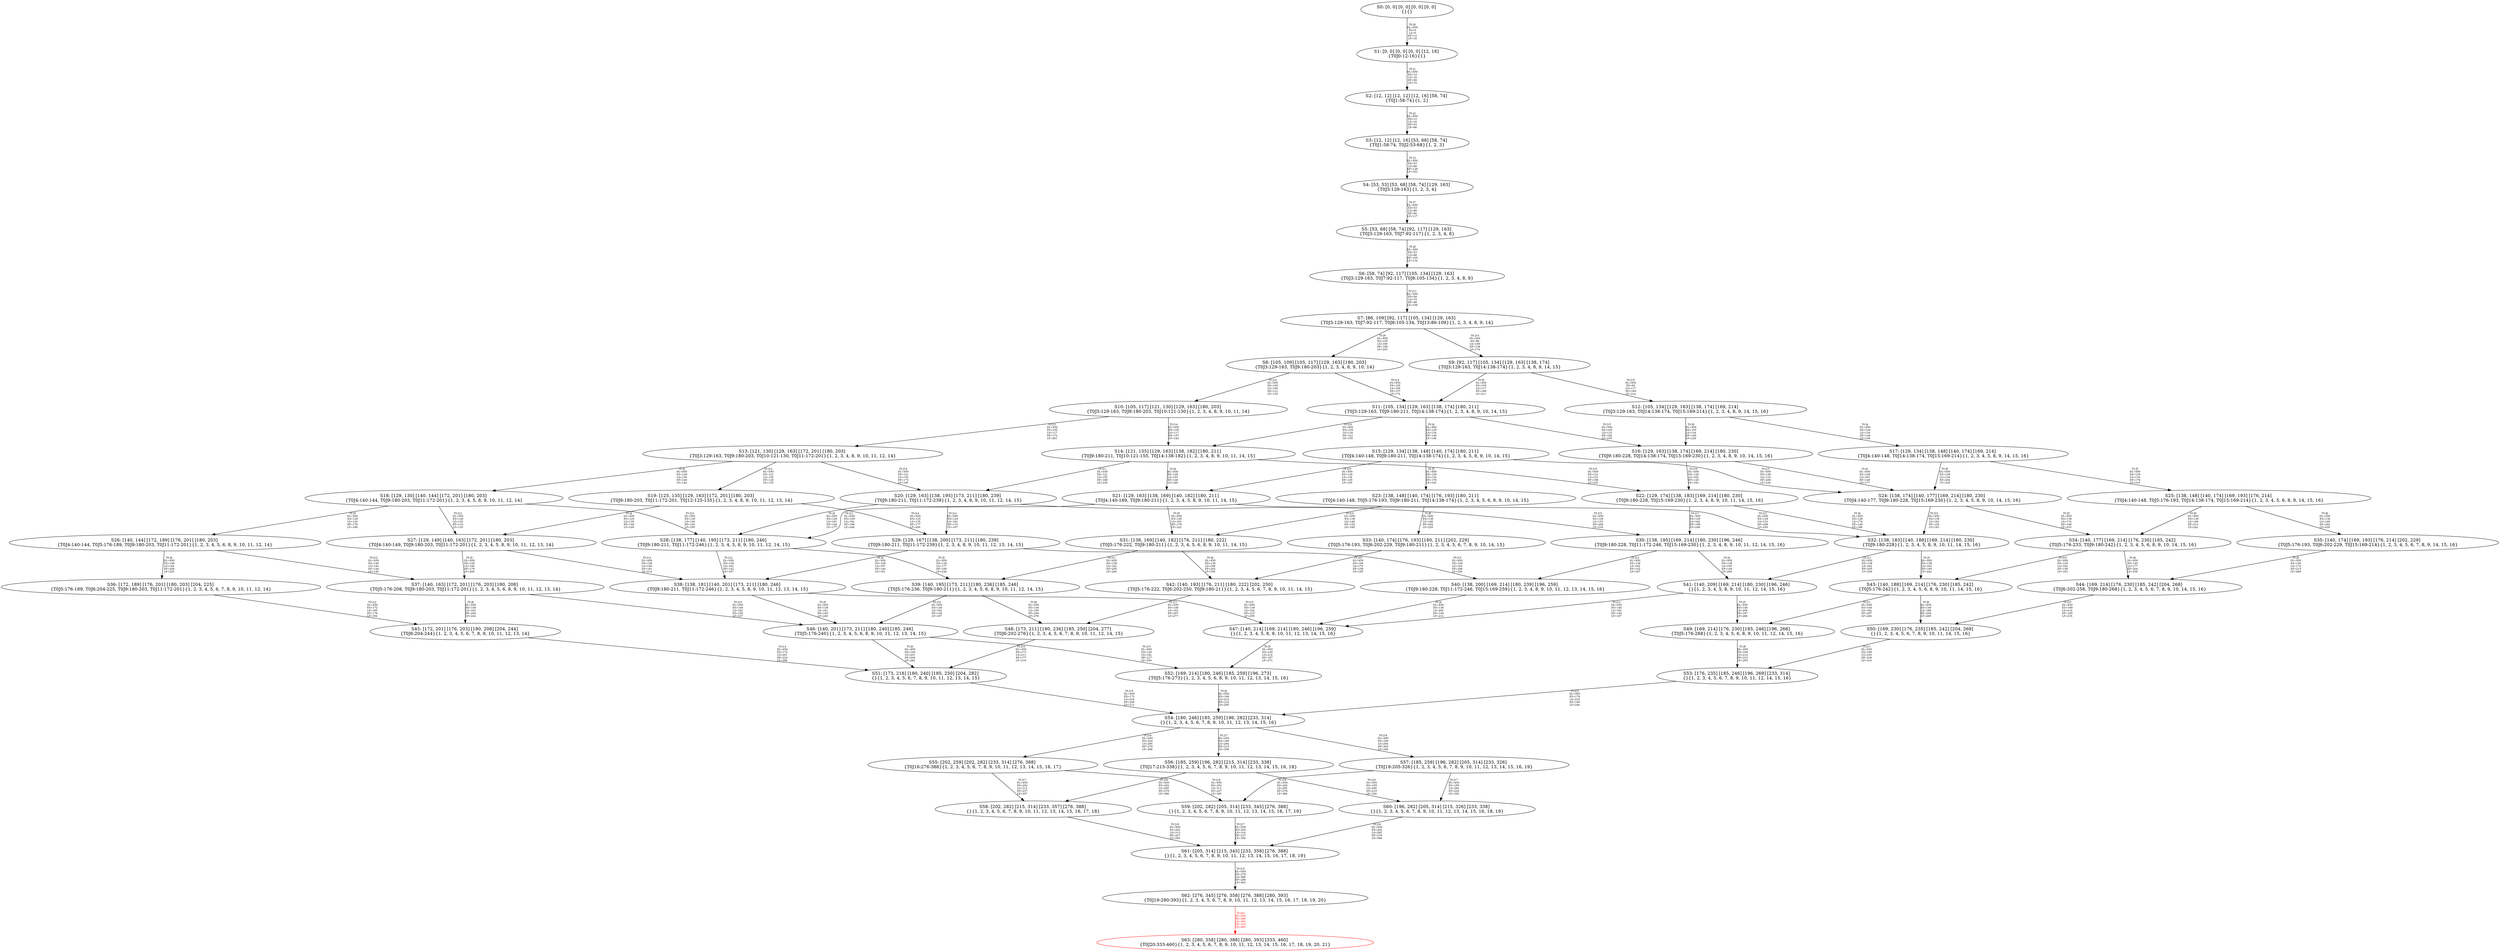 digraph {
	S0[label="S0: [0, 0] [0, 0] [0, 0] [0, 0] \n{}{}"];
	S1[label="S1: [0, 0] [0, 0] [0, 0] [12, 16] \n{T0J0:12-16}{1}"];
	S2[label="S2: [12, 12] [12, 12] [12, 16] [58, 74] \n{T0J1:58-74}{1, 2}"];
	S3[label="S3: [12, 12] [12, 16] [53, 68] [58, 74] \n{T0J1:58-74, T0J2:53-68}{1, 2, 3}"];
	S4[label="S4: [53, 53] [53, 68] [58, 74] [129, 163] \n{T0J3:129-163}{1, 2, 3, 4}"];
	S5[label="S5: [53, 68] [58, 74] [92, 117] [129, 163] \n{T0J3:129-163, T0J7:92-117}{1, 2, 3, 4, 8}"];
	S6[label="S6: [58, 74] [92, 117] [105, 134] [129, 163] \n{T0J3:129-163, T0J7:92-117, T0J8:105-134}{1, 2, 3, 4, 8, 9}"];
	S7[label="S7: [86, 109] [92, 117] [105, 134] [129, 163] \n{T0J3:129-163, T0J7:92-117, T0J8:105-134, T0J13:86-109}{1, 2, 3, 4, 8, 9, 14}"];
	S8[label="S8: [105, 109] [105, 117] [129, 163] [180, 203] \n{T0J3:129-163, T0J9:180-203}{1, 2, 3, 4, 8, 9, 10, 14}"];
	S9[label="S9: [92, 117] [105, 134] [129, 163] [138, 174] \n{T0J3:129-163, T0J14:138-174}{1, 2, 3, 4, 8, 9, 14, 15}"];
	S10[label="S10: [105, 117] [121, 130] [129, 163] [180, 203] \n{T0J3:129-163, T0J9:180-203, T0J10:121-130}{1, 2, 3, 4, 8, 9, 10, 11, 14}"];
	S11[label="S11: [105, 134] [129, 163] [138, 174] [180, 211] \n{T0J3:129-163, T0J9:180-211, T0J14:138-174}{1, 2, 3, 4, 8, 9, 10, 14, 15}"];
	S12[label="S12: [105, 134] [129, 163] [138, 174] [169, 214] \n{T0J3:129-163, T0J14:138-174, T0J15:169-214}{1, 2, 3, 4, 8, 9, 14, 15, 16}"];
	S13[label="S13: [121, 130] [129, 163] [172, 201] [180, 203] \n{T0J3:129-163, T0J9:180-203, T0J10:121-130, T0J11:172-201}{1, 2, 3, 4, 8, 9, 10, 11, 12, 14}"];
	S14[label="S14: [121, 155] [129, 163] [138, 182] [180, 211] \n{T0J9:180-211, T0J10:121-155, T0J14:138-182}{1, 2, 3, 4, 8, 9, 10, 11, 14, 15}"];
	S15[label="S15: [129, 134] [138, 148] [140, 174] [180, 211] \n{T0J4:140-148, T0J9:180-211, T0J14:138-174}{1, 2, 3, 4, 5, 8, 9, 10, 14, 15}"];
	S16[label="S16: [129, 163] [138, 174] [169, 214] [180, 230] \n{T0J9:180-228, T0J14:138-174, T0J15:169-230}{1, 2, 3, 4, 8, 9, 10, 14, 15, 16}"];
	S17[label="S17: [129, 134] [138, 148] [140, 174] [169, 214] \n{T0J4:140-148, T0J14:138-174, T0J15:169-214}{1, 2, 3, 4, 5, 8, 9, 14, 15, 16}"];
	S18[label="S18: [129, 130] [140, 144] [172, 201] [180, 203] \n{T0J4:140-144, T0J9:180-203, T0J11:172-201}{1, 2, 3, 4, 5, 8, 9, 10, 11, 12, 14}"];
	S19[label="S19: [125, 135] [129, 163] [172, 201] [180, 203] \n{T0J9:180-203, T0J11:172-201, T0J12:125-135}{1, 2, 3, 4, 8, 9, 10, 11, 12, 13, 14}"];
	S20[label="S20: [129, 163] [138, 195] [173, 211] [180, 239] \n{T0J9:180-211, T0J11:172-239}{1, 2, 3, 4, 8, 9, 10, 11, 12, 14, 15}"];
	S21[label="S21: [129, 163] [138, 169] [140, 182] [180, 211] \n{T0J4:140-169, T0J9:180-211}{1, 2, 3, 4, 5, 8, 9, 10, 11, 14, 15}"];
	S22[label="S22: [129, 174] [138, 183] [169, 214] [180, 230] \n{T0J9:180-228, T0J15:169-230}{1, 2, 3, 4, 8, 9, 10, 11, 14, 15, 16}"];
	S23[label="S23: [138, 148] [140, 174] [176, 193] [180, 211] \n{T0J4:140-148, T0J5:176-193, T0J9:180-211, T0J14:138-174}{1, 2, 3, 4, 5, 6, 8, 9, 10, 14, 15}"];
	S24[label="S24: [138, 174] [140, 177] [169, 214] [180, 230] \n{T0J4:140-177, T0J9:180-228, T0J15:169-230}{1, 2, 3, 4, 5, 8, 9, 10, 14, 15, 16}"];
	S25[label="S25: [138, 148] [140, 174] [169, 193] [176, 214] \n{T0J4:140-148, T0J5:176-193, T0J14:138-174, T0J15:169-214}{1, 2, 3, 4, 5, 6, 8, 9, 14, 15, 16}"];
	S26[label="S26: [140, 144] [172, 189] [176, 201] [180, 203] \n{T0J4:140-144, T0J5:176-189, T0J9:180-203, T0J11:172-201}{1, 2, 3, 4, 5, 6, 8, 9, 10, 11, 12, 14}"];
	S27[label="S27: [129, 149] [140, 163] [172, 201] [180, 203] \n{T0J4:140-149, T0J9:180-203, T0J11:172-201}{1, 2, 3, 4, 5, 8, 9, 10, 11, 12, 13, 14}"];
	S28[label="S28: [138, 177] [140, 195] [173, 211] [180, 246] \n{T0J9:180-211, T0J11:172-246}{1, 2, 3, 4, 5, 8, 9, 10, 11, 12, 14, 15}"];
	S29[label="S29: [129, 167] [138, 200] [173, 211] [180, 239] \n{T0J9:180-211, T0J11:172-239}{1, 2, 3, 4, 8, 9, 10, 11, 12, 13, 14, 15}"];
	S30[label="S30: [138, 195] [169, 214] [180, 230] [196, 246] \n{T0J9:180-228, T0J11:172-246, T0J15:169-230}{1, 2, 3, 4, 8, 9, 10, 11, 12, 14, 15, 16}"];
	S31[label="S31: [138, 169] [140, 182] [176, 211] [180, 222] \n{T0J5:176-222, T0J9:180-211}{1, 2, 3, 4, 5, 6, 8, 9, 10, 11, 14, 15}"];
	S32[label="S32: [138, 183] [140, 188] [169, 214] [180, 230] \n{T0J9:180-228}{1, 2, 3, 4, 5, 8, 9, 10, 11, 14, 15, 16}"];
	S33[label="S33: [140, 174] [176, 193] [180, 211] [202, 229] \n{T0J5:176-193, T0J6:202-229, T0J9:180-211}{1, 2, 3, 4, 5, 6, 7, 8, 9, 10, 14, 15}"];
	S34[label="S34: [140, 177] [169, 214] [176, 230] [185, 242] \n{T0J5:176-233, T0J9:180-242}{1, 2, 3, 4, 5, 6, 8, 9, 10, 14, 15, 16}"];
	S35[label="S35: [140, 174] [169, 193] [176, 214] [202, 229] \n{T0J5:176-193, T0J6:202-229, T0J15:169-214}{1, 2, 3, 4, 5, 6, 7, 8, 9, 14, 15, 16}"];
	S36[label="S36: [172, 189] [176, 201] [180, 203] [204, 225] \n{T0J5:176-189, T0J6:204-225, T0J9:180-203, T0J11:172-201}{1, 2, 3, 4, 5, 6, 7, 8, 9, 10, 11, 12, 14}"];
	S37[label="S37: [140, 163] [172, 201] [176, 203] [180, 208] \n{T0J5:176-208, T0J9:180-203, T0J11:172-201}{1, 2, 3, 4, 5, 6, 8, 9, 10, 11, 12, 13, 14}"];
	S38[label="S38: [138, 181] [140, 201] [173, 211] [180, 246] \n{T0J9:180-211, T0J11:172-246}{1, 2, 3, 4, 5, 8, 9, 10, 11, 12, 13, 14, 15}"];
	S39[label="S39: [140, 195] [173, 211] [180, 236] [185, 246] \n{T0J5:176-236, T0J9:180-211}{1, 2, 3, 4, 5, 6, 8, 9, 10, 11, 12, 14, 15}"];
	S40[label="S40: [138, 200] [169, 214] [180, 239] [196, 259] \n{T0J9:180-228, T0J11:172-246, T0J15:169-259}{1, 2, 3, 4, 8, 9, 10, 11, 12, 13, 14, 15, 16}"];
	S41[label="S41: [140, 209] [169, 214] [180, 230] [196, 246] \n{}{1, 2, 3, 4, 5, 8, 9, 10, 11, 12, 14, 15, 16}"];
	S42[label="S42: [140, 193] [176, 211] [180, 222] [202, 250] \n{T0J5:176-222, T0J6:202-250, T0J9:180-211}{1, 2, 3, 4, 5, 6, 7, 8, 9, 10, 11, 14, 15}"];
	S43[label="S43: [140, 188] [169, 214] [176, 230] [185, 242] \n{T0J5:176-242}{1, 2, 3, 4, 5, 6, 8, 9, 10, 11, 14, 15, 16}"];
	S44[label="S44: [169, 214] [176, 230] [185, 242] [204, 268] \n{T0J6:202-258, T0J9:180-268}{1, 2, 3, 4, 5, 6, 7, 8, 9, 10, 14, 15, 16}"];
	S45[label="S45: [172, 201] [176, 203] [180, 208] [204, 244] \n{T0J6:204-244}{1, 2, 3, 4, 5, 6, 7, 8, 9, 10, 11, 12, 13, 14}"];
	S46[label="S46: [140, 201] [173, 211] [180, 240] [185, 246] \n{T0J5:176-240}{1, 2, 3, 4, 5, 6, 8, 9, 10, 11, 12, 13, 14, 15}"];
	S47[label="S47: [140, 214] [169, 214] [180, 246] [196, 259] \n{}{1, 2, 3, 4, 5, 8, 9, 10, 11, 12, 13, 14, 15, 16}"];
	S48[label="S48: [173, 211] [180, 236] [185, 250] [204, 277] \n{T0J6:202-276}{1, 2, 3, 4, 5, 6, 7, 8, 9, 10, 11, 12, 14, 15}"];
	S49[label="S49: [169, 214] [176, 230] [185, 246] [196, 268] \n{T0J5:176-268}{1, 2, 3, 4, 5, 6, 8, 9, 10, 11, 12, 14, 15, 16}"];
	S50[label="S50: [169, 230] [176, 235] [185, 242] [204, 269] \n{}{1, 2, 3, 4, 5, 6, 7, 8, 9, 10, 11, 14, 15, 16}"];
	S51[label="S51: [173, 216] [180, 240] [185, 250] [204, 282] \n{}{1, 2, 3, 4, 5, 6, 7, 8, 9, 10, 11, 12, 13, 14, 15}"];
	S52[label="S52: [169, 214] [180, 246] [185, 259] [196, 273] \n{T0J5:176-273}{1, 2, 3, 4, 5, 6, 8, 9, 10, 11, 12, 13, 14, 15, 16}"];
	S53[label="S53: [176, 235] [185, 246] [196, 269] [233, 314] \n{}{1, 2, 3, 4, 5, 6, 7, 8, 9, 10, 11, 12, 14, 15, 16}"];
	S54[label="S54: [180, 246] [185, 259] [196, 282] [233, 314] \n{}{1, 2, 3, 4, 5, 6, 7, 8, 9, 10, 11, 12, 13, 14, 15, 16}"];
	S55[label="S55: [202, 259] [202, 282] [233, 314] [276, 388] \n{T0J16:276-388}{1, 2, 3, 4, 5, 6, 7, 8, 9, 10, 11, 12, 13, 14, 15, 16, 17}"];
	S56[label="S56: [185, 259] [196, 282] [215, 314] [233, 338] \n{T0J17:215-338}{1, 2, 3, 4, 5, 6, 7, 8, 9, 10, 11, 12, 13, 14, 15, 16, 18}"];
	S57[label="S57: [185, 259] [196, 282] [205, 314] [233, 326] \n{T0J18:205-326}{1, 2, 3, 4, 5, 6, 7, 8, 9, 10, 11, 12, 13, 14, 15, 16, 19}"];
	S58[label="S58: [202, 282] [215, 314] [233, 357] [276, 388] \n{}{1, 2, 3, 4, 5, 6, 7, 8, 9, 10, 11, 12, 13, 14, 15, 16, 17, 18}"];
	S59[label="S59: [202, 282] [205, 314] [233, 345] [276, 388] \n{}{1, 2, 3, 4, 5, 6, 7, 8, 9, 10, 11, 12, 13, 14, 15, 16, 17, 19}"];
	S60[label="S60: [196, 282] [205, 314] [215, 326] [233, 338] \n{}{1, 2, 3, 4, 5, 6, 7, 8, 9, 10, 11, 12, 13, 14, 15, 16, 18, 19}"];
	S61[label="S61: [205, 314] [215, 345] [233, 358] [276, 388] \n{}{1, 2, 3, 4, 5, 6, 7, 8, 9, 10, 11, 12, 13, 14, 15, 16, 17, 18, 19}"];
	S62[label="S62: [276, 345] [276, 358] [276, 388] [280, 393] \n{T0J19:280-393}{1, 2, 3, 4, 5, 6, 7, 8, 9, 10, 11, 12, 13, 14, 15, 16, 17, 18, 19, 20}"];
	S63[label="S63: [280, 358] [280, 388] [280, 393] [333, 460] \n{T0J20:333-460}{1, 2, 3, 4, 5, 6, 7, 8, 9, 10, 11, 12, 13, 14, 15, 16, 17, 18, 19, 20, 21}"];
	S0 -> S1[label="T0 J0\nDL=450\nES=0\nLS=0\nEF=12\nLF=16",fontsize=8];
	S1 -> S2[label="T0 J1\nDL=450\nES=12\nLS=16\nEF=58\nLF=74",fontsize=8];
	S2 -> S3[label="T0 J2\nDL=450\nES=12\nLS=16\nEF=53\nLF=68",fontsize=8];
	S3 -> S4[label="T0 J3\nDL=450\nES=53\nLS=68\nEF=129\nLF=163",fontsize=8];
	S4 -> S5[label="T0 J7\nDL=450\nES=53\nLS=68\nEF=92\nLF=117",fontsize=8];
	S5 -> S6[label="T0 J8\nDL=450\nES=53\nLS=68\nEF=105\nLF=134",fontsize=8];
	S6 -> S7[label="T0 J13\nDL=450\nES=58\nLS=74\nEF=86\nLF=109",fontsize=8];
	S7 -> S8[label="T0 J9\nDL=450\nES=105\nLS=109\nEF=180\nLF=203",fontsize=8];
	S7 -> S9[label="T0 J14\nDL=450\nES=86\nLS=109\nEF=138\nLF=174",fontsize=8];
	S8 -> S10[label="T0 J10\nDL=450\nES=105\nLS=109\nEF=121\nLF=130",fontsize=8];
	S8 -> S11[label="T0 J14\nDL=450\nES=105\nLS=109\nEF=157\nLF=174",fontsize=8];
	S9 -> S11[label="T0 J9\nDL=450\nES=105\nLS=117\nEF=180\nLF=211",fontsize=8];
	S9 -> S12[label="T0 J15\nDL=450\nES=92\nLS=117\nEF=169\nLF=214",fontsize=8];
	S10 -> S13[label="T0 J11\nDL=450\nES=105\nLS=117\nEF=172\nLF=201",fontsize=8];
	S10 -> S14[label="T0 J14\nDL=450\nES=105\nLS=117\nEF=157\nLF=182",fontsize=8];
	S11 -> S15[label="T0 J4\nDL=450\nES=129\nLS=134\nEF=140\nLF=148",fontsize=8];
	S11 -> S14[label="T0 J10\nDL=450\nES=105\nLS=134\nEF=121\nLF=155",fontsize=8];
	S11 -> S16[label="T0 J15\nDL=450\nES=105\nLS=133\nEF=182\nLF=230",fontsize=8];
	S12 -> S17[label="T0 J4\nDL=450\nES=129\nLS=134\nEF=140\nLF=148",fontsize=8];
	S12 -> S16[label="T0 J9\nDL=450\nES=105\nLS=134\nEF=180\nLF=228",fontsize=8];
	S13 -> S18[label="T0 J4\nDL=450\nES=129\nLS=130\nEF=140\nLF=144",fontsize=8];
	S13 -> S19[label="T0 J12\nDL=450\nES=121\nLS=130\nEF=125\nLF=135",fontsize=8];
	S13 -> S20[label="T0 J14\nDL=450\nES=121\nLS=130\nEF=173\nLF=195",fontsize=8];
	S14 -> S21[label="T0 J4\nDL=450\nES=129\nLS=155\nEF=140\nLF=169",fontsize=8];
	S14 -> S20[label="T0 J11\nDL=450\nES=121\nLS=155\nEF=188\nLF=239",fontsize=8];
	S14 -> S22[label="T0 J15\nDL=450\nES=121\nLS=133\nEF=198\nLF=230",fontsize=8];
	S15 -> S23[label="T0 J5\nDL=450\nES=129\nLS=134\nEF=176\nLF=193",fontsize=8];
	S15 -> S21[label="T0 J10\nDL=450\nES=129\nLS=134\nEF=145\nLF=155",fontsize=8];
	S15 -> S24[label="T0 J15\nDL=450\nES=129\nLS=133\nEF=206\nLF=230",fontsize=8];
	S16 -> S24[label="T0 J4\nDL=450\nES=129\nLS=163\nEF=140\nLF=177",fontsize=8];
	S16 -> S22[label="T0 J10\nDL=450\nES=129\nLS=162\nEF=145\nLF=183",fontsize=8];
	S17 -> S25[label="T0 J5\nDL=450\nES=129\nLS=134\nEF=176\nLF=193",fontsize=8];
	S17 -> S24[label="T0 J9\nDL=450\nES=129\nLS=134\nEF=204\nLF=228",fontsize=8];
	S18 -> S26[label="T0 J5\nDL=450\nES=129\nLS=130\nEF=176\nLF=189",fontsize=8];
	S18 -> S27[label="T0 J12\nDL=450\nES=129\nLS=130\nEF=133\nLF=135",fontsize=8];
	S18 -> S28[label="T0 J14\nDL=450\nES=129\nLS=130\nEF=181\nLF=195",fontsize=8];
	S19 -> S27[label="T0 J4\nDL=450\nES=129\nLS=135\nEF=140\nLF=149",fontsize=8];
	S19 -> S29[label="T0 J14\nDL=450\nES=125\nLS=135\nEF=177\nLF=200",fontsize=8];
	S20 -> S28[label="T0 J4\nDL=450\nES=129\nLS=163\nEF=140\nLF=177",fontsize=8];
	S20 -> S29[label="T0 J12\nDL=450\nES=129\nLS=162\nEF=133\nLF=167",fontsize=8];
	S20 -> S30[label="T0 J15\nDL=450\nES=129\nLS=133\nEF=206\nLF=230",fontsize=8];
	S21 -> S31[label="T0 J5\nDL=450\nES=129\nLS=163\nEF=176\nLF=222",fontsize=8];
	S21 -> S28[label="T0 J11\nDL=450\nES=129\nLS=162\nEF=196\nLF=246",fontsize=8];
	S21 -> S32[label="T0 J15\nDL=450\nES=129\nLS=133\nEF=206\nLF=230",fontsize=8];
	S22 -> S32[label="T0 J4\nDL=450\nES=129\nLS=174\nEF=140\nLF=188",fontsize=8];
	S22 -> S30[label="T0 J11\nDL=450\nES=129\nLS=162\nEF=196\nLF=246",fontsize=8];
	S23 -> S33[label="T0 J6\nDL=450\nES=138\nLS=148\nEF=202\nLF=229",fontsize=8];
	S23 -> S31[label="T0 J10\nDL=450\nES=138\nLS=148\nEF=154\nLF=169",fontsize=8];
	S24 -> S34[label="T0 J5\nDL=450\nES=138\nLS=174\nEF=185\nLF=233",fontsize=8];
	S24 -> S32[label="T0 J10\nDL=450\nES=138\nLS=162\nEF=154\nLF=183",fontsize=8];
	S25 -> S35[label="T0 J6\nDL=450\nES=138\nLS=148\nEF=202\nLF=229",fontsize=8];
	S25 -> S34[label="T0 J9\nDL=450\nES=138\nLS=148\nEF=213\nLF=242",fontsize=8];
	S26 -> S36[label="T0 J6\nDL=450\nES=140\nLS=144\nEF=204\nLF=225",fontsize=8];
	S26 -> S37[label="T0 J12\nDL=450\nES=140\nLS=144\nEF=144\nLF=149",fontsize=8];
	S27 -> S37[label="T0 J5\nDL=450\nES=129\nLS=149\nEF=176\nLF=208",fontsize=8];
	S27 -> S38[label="T0 J14\nDL=450\nES=129\nLS=149\nEF=181\nLF=214",fontsize=8];
	S28 -> S39[label="T0 J5\nDL=450\nES=138\nLS=177\nEF=185\nLF=236",fontsize=8];
	S28 -> S38[label="T0 J12\nDL=450\nES=138\nLS=162\nEF=142\nLF=167",fontsize=8];
	S29 -> S38[label="T0 J4\nDL=450\nES=129\nLS=167\nEF=140\nLF=181",fontsize=8];
	S29 -> S40[label="T0 J15\nDL=450\nES=129\nLS=162\nEF=206\nLF=259",fontsize=8];
	S30 -> S41[label="T0 J4\nDL=450\nES=138\nLS=195\nEF=149\nLF=209",fontsize=8];
	S30 -> S40[label="T0 J12\nDL=450\nES=138\nLS=162\nEF=142\nLF=167",fontsize=8];
	S31 -> S42[label="T0 J6\nDL=450\nES=138\nLS=169\nEF=202\nLF=250",fontsize=8];
	S31 -> S39[label="T0 J11\nDL=450\nES=138\nLS=162\nEF=205\nLF=246",fontsize=8];
	S32 -> S43[label="T0 J5\nDL=450\nES=138\nLS=183\nEF=185\nLF=242",fontsize=8];
	S32 -> S41[label="T0 J11\nDL=450\nES=138\nLS=162\nEF=205\nLF=246",fontsize=8];
	S33 -> S42[label="T0 J10\nDL=450\nES=140\nLS=174\nEF=156\nLF=195",fontsize=8];
	S34 -> S44[label="T0 J6\nDL=450\nES=140\nLS=177\nEF=204\nLF=258",fontsize=8];
	S34 -> S43[label="T0 J10\nDL=450\nES=140\nLS=162\nEF=156\nLF=183",fontsize=8];
	S35 -> S44[label="T0 J9\nDL=450\nES=140\nLS=174\nEF=215\nLF=268",fontsize=8];
	S36 -> S45[label="T0 J12\nDL=450\nES=172\nLS=189\nEF=176\nLF=194",fontsize=8];
	S37 -> S45[label="T0 J6\nDL=450\nES=140\nLS=163\nEF=204\nLF=244",fontsize=8];
	S37 -> S46[label="T0 J14\nDL=450\nES=140\nLS=162\nEF=192\nLF=227",fontsize=8];
	S38 -> S46[label="T0 J5\nDL=450\nES=138\nLS=181\nEF=185\nLF=240",fontsize=8];
	S38 -> S47[label="T0 J15\nDL=450\nES=138\nLS=162\nEF=215\nLF=259",fontsize=8];
	S39 -> S48[label="T0 J6\nDL=450\nES=140\nLS=195\nEF=204\nLF=276",fontsize=8];
	S39 -> S46[label="T0 J12\nDL=450\nES=140\nLS=162\nEF=144\nLF=167",fontsize=8];
	S40 -> S47[label="T0 J4\nDL=450\nES=138\nLS=200\nEF=149\nLF=214",fontsize=8];
	S41 -> S49[label="T0 J5\nDL=450\nES=140\nLS=209\nEF=187\nLF=268",fontsize=8];
	S41 -> S47[label="T0 J12\nDL=450\nES=140\nLS=162\nEF=144\nLF=167",fontsize=8];
	S42 -> S48[label="T0 J11\nDL=450\nES=140\nLS=193\nEF=207\nLF=277",fontsize=8];
	S43 -> S50[label="T0 J6\nDL=450\nES=140\nLS=188\nEF=204\nLF=269",fontsize=8];
	S43 -> S49[label="T0 J11\nDL=450\nES=140\nLS=162\nEF=207\nLF=246",fontsize=8];
	S44 -> S50[label="T0 J10\nDL=450\nES=169\nLS=214\nEF=185\nLF=235",fontsize=8];
	S45 -> S51[label="T0 J14\nDL=450\nES=172\nLS=201\nEF=224\nLF=266",fontsize=8];
	S46 -> S51[label="T0 J6\nDL=450\nES=140\nLS=201\nEF=204\nLF=282",fontsize=8];
	S46 -> S52[label="T0 J15\nDL=450\nES=140\nLS=162\nEF=217\nLF=259",fontsize=8];
	S47 -> S52[label="T0 J5\nDL=450\nES=140\nLS=214\nEF=187\nLF=273",fontsize=8];
	S48 -> S51[label="T0 J12\nDL=450\nES=173\nLS=211\nEF=177\nLF=216",fontsize=8];
	S49 -> S53[label="T0 J6\nDL=450\nES=169\nLS=214\nEF=233\nLF=295",fontsize=8];
	S50 -> S53[label="T0 J11\nDL=450\nES=169\nLS=230\nEF=236\nLF=314",fontsize=8];
	S51 -> S54[label="T0 J15\nDL=450\nES=173\nLS=216\nEF=250\nLF=313",fontsize=8];
	S52 -> S54[label="T0 J6\nDL=450\nES=169\nLS=214\nEF=233\nLF=295",fontsize=8];
	S53 -> S54[label="T0 J12\nDL=450\nES=176\nLS=235\nEF=180\nLF=240",fontsize=8];
	S54 -> S55[label="T0 J16\nDL=450\nES=202\nLS=295\nEF=276\nLF=388",fontsize=8];
	S54 -> S56[label="T0 J17\nDL=450\nES=180\nLS=294\nEF=215\nLF=338",fontsize=8];
	S54 -> S57[label="T0 J18\nDL=450\nES=180\nLS=294\nEF=205\nLF=326",fontsize=8];
	S55 -> S58[label="T0 J17\nDL=450\nES=202\nLS=313\nEF=237\nLF=357",fontsize=8];
	S55 -> S59[label="T0 J18\nDL=450\nES=202\nLS=313\nEF=227\nLF=345",fontsize=8];
	S56 -> S58[label="T0 J16\nDL=450\nES=202\nLS=295\nEF=276\nLF=388",fontsize=8];
	S56 -> S60[label="T0 J18\nDL=450\nES=185\nLS=294\nEF=210\nLF=326",fontsize=8];
	S57 -> S59[label="T0 J16\nDL=450\nES=202\nLS=295\nEF=276\nLF=388",fontsize=8];
	S57 -> S60[label="T0 J17\nDL=450\nES=185\nLS=294\nEF=220\nLF=338",fontsize=8];
	S58 -> S61[label="T0 J18\nDL=450\nES=202\nLS=313\nEF=227\nLF=345",fontsize=8];
	S59 -> S61[label="T0 J17\nDL=450\nES=202\nLS=314\nEF=237\nLF=358",fontsize=8];
	S60 -> S61[label="T0 J16\nDL=450\nES=202\nLS=295\nEF=276\nLF=388",fontsize=8];
	S61 -> S62[label="T0 J19\nDL=450\nES=276\nLS=388\nEF=280\nLF=393",fontsize=8];
	S62 -> S63[label="T0 J20\nDL=450\nES=280\nLS=393\nEF=333\nLF=460",color=Red,fontcolor=Red,fontsize=8];
S63[color=Red];
}
